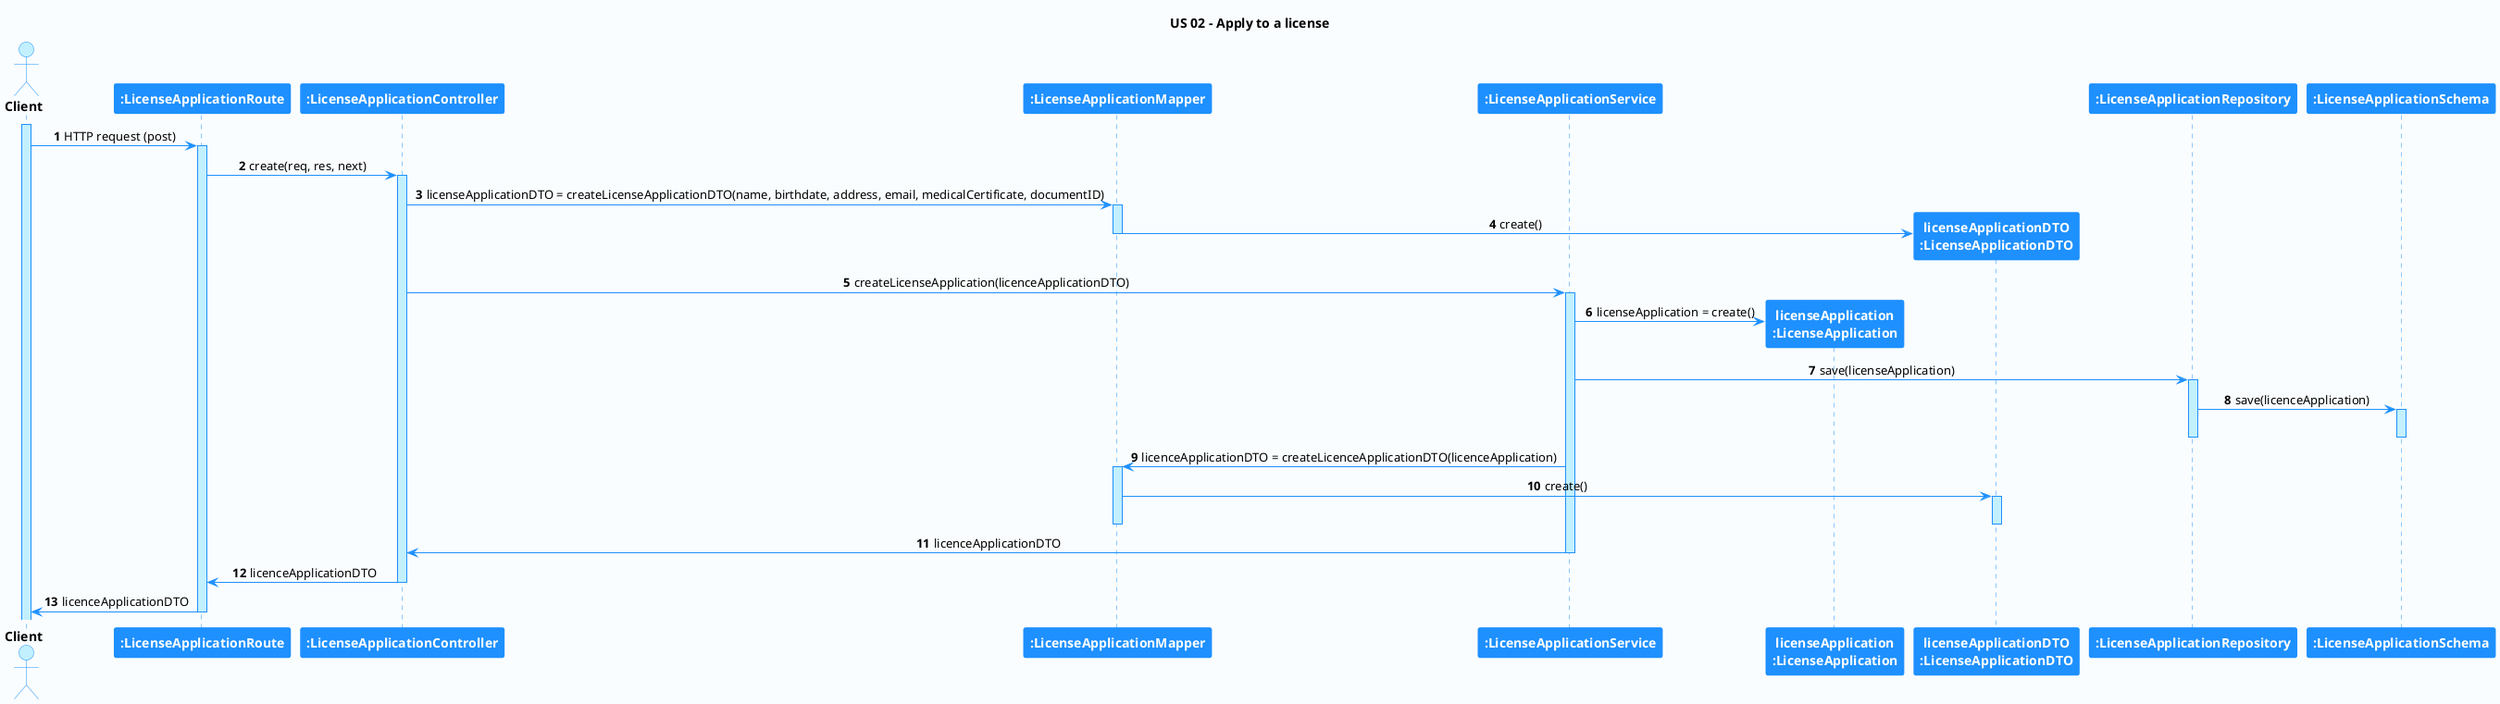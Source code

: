 @startuml hello

'-Style----------------------------------------------------------------------------------------------------------------

autonumber

skinparam DefaultTextAlignment center

skinparam BackgroundColor #fafdff

skinparam sequence {
    LifeLineBorderColor DodgerBlue
    LifeLineBackgroundColor APPLICATION

    ActorBackgroundColor APPLICATION
    ActorBorderColor DodgerBlue

    BackgroundColor #FFFFFF
    ArrowColor DodgerBlue
    BorderColor DodgerBlue

    ParticipantBackgroundColor DodgerBlue
    ParticipantFontColor #FFFFFF
    ParticipantBorderColor DodgerBlue

    GroupBorderColor #082642
    GroupBackgroundColor APPLICATION
}

skinparam note {
    LifeLineBorderColor DodgerBlue
    LifeLineBackgroundColor APPLICATION

    ActorBackgroundColor APPLICATION
    ActorBorderColor DodgerBlue

    BackgroundColor #FFFFFF
    ArrowColor DodgerBlue
    BorderColor DodgerBlue

    ParticipantBackgroundColor DodgerBlue
    ParticipantFontColor #FFFFFF
    ParticipantBorderColor DodgerBlue

    GroupBorderColor #082642
    GroupBackgroundColor APPLICATION
}

'-Title----------------------------------------------------------------------------------------------------------------

title US 02 - Apply to a license

'-Actors/Participants--------------------------------------------------------------------------------------------------

actor "<b>Client" as A
participant "<b>:LicenseApplicationRoute" as RR
participant "<b>:LicenseApplicationController" as CC
participant "<b>:LicenseApplicationMapper" as CM
participant "<b>:LicenseApplicationService" as CS
participant "<b>licenseApplication\n<b>:LicenseApplication" as C
participant "<b>licenseApplicationDTO\n<b>:LicenseApplicationDTO" as CD
participant "<b>:LicenseApplicationRepository" as CREP
participant "<b>:LicenseApplicationSchema" as CSC


'-Associations---------------------------------------------------------------------------------------------------------

activate A

A -> RR: HTTP request (post)
activate RR

RR -> CC: create(req, res, next)
activate CC

CC -> CM: licenseApplicationDTO = createLicenseApplicationDTO(name, birthdate, address, email, medicalCertificate, documentID)
activate CM
CM -> CD** : create()
deactivate CM
CC -> CS : createLicenseApplication(licenceApplicationDTO)
activate CS
CS -> C** : licenseApplication = create()
CS -> CREP : save(licenseApplication)
activate CREP
CREP -> CSC : save(licenceApplication)
activate CSC
deactivate CSC
deactivate CREP
CS -> CM : licenceApplicationDTO = createLicenceApplicationDTO(licenceApplication)
activate CM
CM -> CD : create()
activate CD
deactivate CD
deactivate CM
CS -> CC : licenceApplicationDTO
deactivate CS
CC -> RR: licenceApplicationDTO
deactivate CC

RR -> A: licenceApplicationDTO
deactivate RR
'----------------------------------------------------------------------------------------------------------------------

@enduml